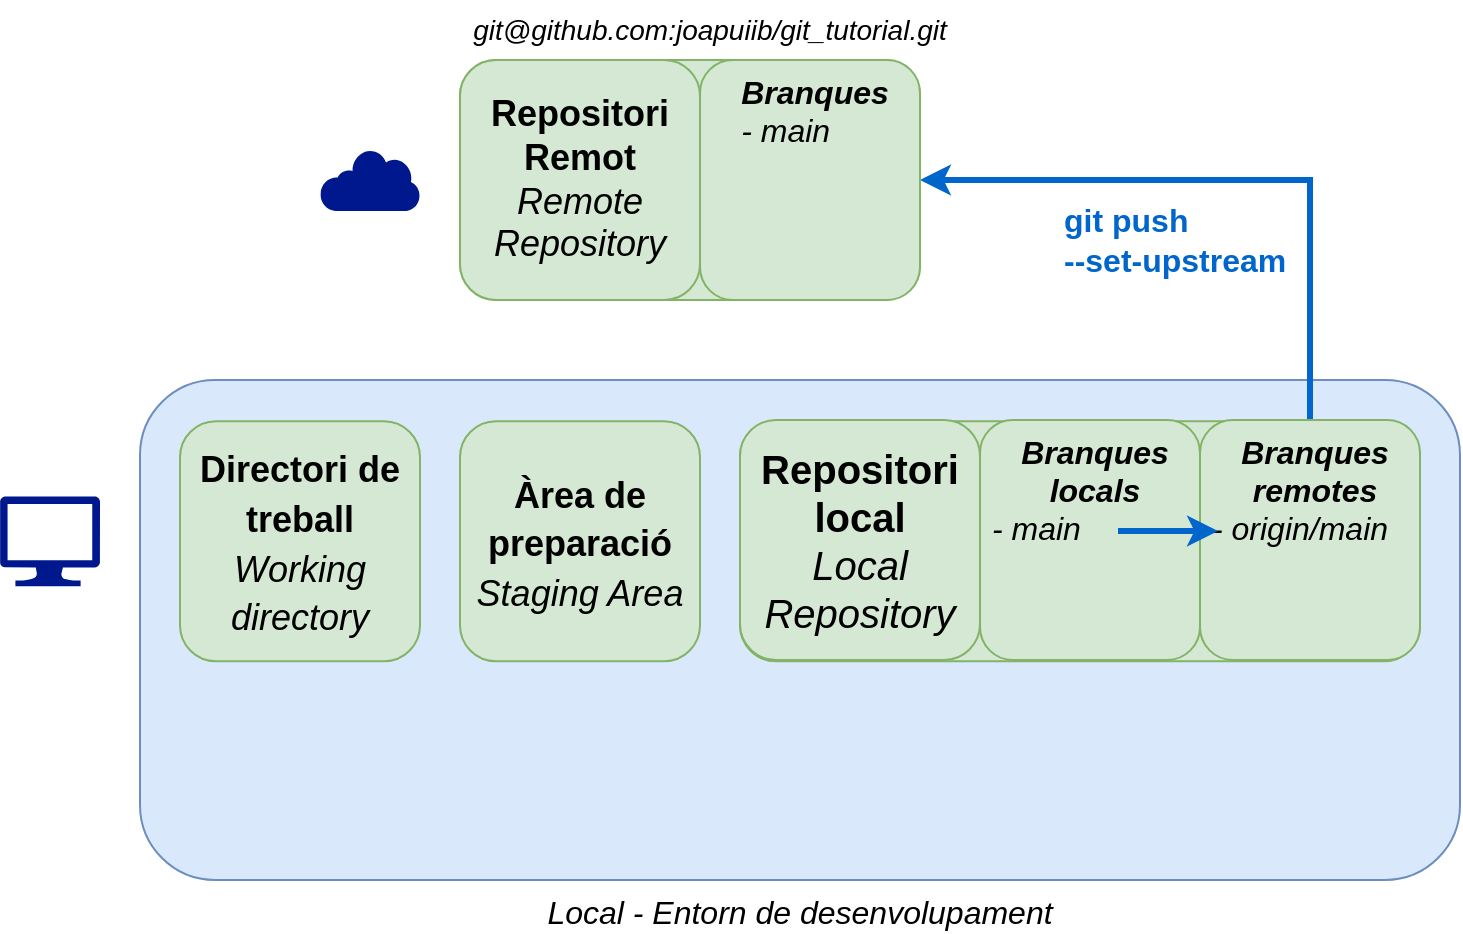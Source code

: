 <mxfile version="22.0.8" type="device">
  <diagram name="Pàgina-1" id="mhbHxmUa4zc_a_H4eHv1">
    <mxGraphModel dx="792" dy="1102" grid="1" gridSize="10" guides="1" tooltips="1" connect="1" arrows="1" fold="1" page="1" pageScale="1" pageWidth="827" pageHeight="1169" math="0" shadow="0">
      <root>
        <mxCell id="0" />
        <mxCell id="1" parent="0" />
        <mxCell id="6d2bNqNMUXDxkiYPfy11-1" value="&lt;i&gt;Local - Entorn de desenvolupament&lt;/i&gt;" style="rounded=1;whiteSpace=wrap;html=1;verticalAlign=top;labelPosition=center;verticalLabelPosition=bottom;align=center;textDirection=ltr;labelBackgroundColor=none;spacingTop=0;spacing=2;fontSize=16;fillColor=#dae8fc;strokeColor=#6c8ebf;" parent="1" vertex="1">
          <mxGeometry x="160" y="240" width="660" height="250" as="geometry" />
        </mxCell>
        <mxCell id="6d2bNqNMUXDxkiYPfy11-4" value="" style="sketch=0;aspect=fixed;pointerEvents=1;shadow=0;dashed=0;html=1;strokeColor=none;labelPosition=center;verticalLabelPosition=bottom;verticalAlign=top;align=center;fillColor=#00188D;shape=mxgraph.mscae.enterprise.internet" parent="1" vertex="1">
          <mxGeometry x="250" y="124.5" width="50" height="31" as="geometry" />
        </mxCell>
        <mxCell id="ppVQ1Xcq_nVEkJrV4YZX-4" value="" style="rounded=1;whiteSpace=wrap;html=1;fontSize=20;fillColor=#d5e8d4;strokeColor=#82b366;" parent="1" vertex="1">
          <mxGeometry x="320" y="80" width="230" height="120" as="geometry" />
        </mxCell>
        <mxCell id="6d2bNqNMUXDxkiYPfy11-5" value="" style="sketch=0;aspect=fixed;pointerEvents=1;shadow=0;dashed=0;html=1;strokeColor=none;labelPosition=center;verticalLabelPosition=bottom;verticalAlign=top;align=center;fillColor=#00188D;shape=mxgraph.azure.computer" parent="1" vertex="1">
          <mxGeometry x="90" y="298.13" width="50" height="45" as="geometry" />
        </mxCell>
        <mxCell id="6d2bNqNMUXDxkiYPfy11-6" value="&lt;b style=&quot;font-size: 18px;&quot;&gt;Repositori Remot&lt;/b&gt;&lt;br style=&quot;font-size: 18px;&quot;&gt;&lt;i style=&quot;font-size: 18px;&quot;&gt;Remote Repository&lt;/i&gt;" style="rounded=1;whiteSpace=wrap;html=1;fontSize=18;fillColor=#d5e8d4;strokeColor=#82b366;" parent="1" vertex="1">
          <mxGeometry x="320" y="80" width="120" height="120" as="geometry" />
        </mxCell>
        <mxCell id="ZBEQYxtLiUxqlCDxY6mG-60" value="&lt;span style=&quot;font-size: 16px;&quot;&gt;git push&lt;br&gt;--set-upstream&lt;br&gt;&lt;/span&gt;" style="edgeStyle=orthogonalEdgeStyle;rounded=0;orthogonalLoop=1;jettySize=auto;html=1;exitX=0.5;exitY=0;exitDx=0;exitDy=0;labelPosition=right;verticalLabelPosition=middle;align=left;verticalAlign=middle;entryX=1;entryY=0.5;entryDx=0;entryDy=0;endArrow=classic;endFill=1;startArrow=none;startFill=0;strokeWidth=3;fillColor=#dae8fc;strokeColor=#0066CC;fontColor=#0066CC;fontStyle=1" parent="1" source="4n5gT17O1HJPVpCU4XkF-1" target="ppVQ1Xcq_nVEkJrV4YZX-3" edge="1">
          <mxGeometry x="0.556" y="30" relative="1" as="geometry">
            <mxPoint x="520" y="165" as="targetPoint" />
            <mxPoint as="offset" />
          </mxGeometry>
        </mxCell>
        <mxCell id="ppVQ1Xcq_nVEkJrV4YZX-1" value="" style="rounded=1;whiteSpace=wrap;html=1;fontSize=20;fillColor=#d5e8d4;strokeColor=#82b366;" parent="1" vertex="1">
          <mxGeometry x="460" y="260.63" width="340" height="120" as="geometry" />
        </mxCell>
        <mxCell id="6d2bNqNMUXDxkiYPfy11-9" value="&lt;b&gt;Repositori local&lt;/b&gt;&lt;i&gt;&lt;br&gt;Local Repository&lt;/i&gt;" style="rounded=1;whiteSpace=wrap;html=1;fontSize=20;fillColor=#d5e8d4;strokeColor=#82b366;" parent="1" vertex="1">
          <mxGeometry x="460" y="260" width="120" height="120" as="geometry" />
        </mxCell>
        <mxCell id="6d2bNqNMUXDxkiYPfy11-10" value="&lt;b style=&quot;border-color: var(--border-color); font-size: 18px;&quot;&gt;Àrea de preparació&lt;/b&gt;&lt;br style=&quot;border-color: var(--border-color); font-size: 18px;&quot;&gt;&lt;i style=&quot;border-color: var(--border-color); font-size: 18px;&quot;&gt;Staging Area&lt;/i&gt;" style="rounded=1;whiteSpace=wrap;html=1;fontSize=20;fillColor=#d5e8d4;strokeColor=#82b366;" parent="1" vertex="1">
          <mxGeometry x="320" y="260.63" width="120" height="120" as="geometry" />
        </mxCell>
        <mxCell id="6d2bNqNMUXDxkiYPfy11-11" value="&lt;b style=&quot;border-color: var(--border-color); font-size: 18px;&quot;&gt;Directori de treball&lt;/b&gt;&lt;br style=&quot;border-color: var(--border-color); font-size: 18px;&quot;&gt;&lt;i style=&quot;border-color: var(--border-color); font-size: 18px;&quot;&gt;Working directory&lt;/i&gt;" style="rounded=1;whiteSpace=wrap;html=1;fontSize=20;fillColor=#d5e8d4;strokeColor=#82b366;" parent="1" vertex="1">
          <mxGeometry x="180" y="260.63" width="120" height="120" as="geometry" />
        </mxCell>
        <mxCell id="6d2bNqNMUXDxkiYPfy11-12" value="" style="shape=image;imageAspect=0;aspect=fixed;verticalLabelPosition=bottom;verticalAlign=top;image=https://cdn0.iconfinder.com/data/icons/folder-line/512/folder_tree-512.png;" parent="1" vertex="1">
          <mxGeometry x="205" y="400" width="70" height="70" as="geometry" />
        </mxCell>
        <mxCell id="6d2bNqNMUXDxkiYPfy11-13" value="" style="shape=image;imageAspect=0;aspect=fixed;verticalLabelPosition=bottom;verticalAlign=top;image=https://cdn.icon-icons.com/icons2/2718/PNG/512/git_branch_icon_174485.png;" parent="1" vertex="1">
          <mxGeometry x="484.5" y="394" width="71" height="71" as="geometry" />
        </mxCell>
        <mxCell id="ZBEQYxtLiUxqlCDxY6mG-62" value="git@github.com:joapuiib/git_tutorial.git" style="text;html=1;strokeColor=none;fillColor=none;align=center;verticalAlign=middle;whiteSpace=wrap;rounded=0;fontSize=14;fontStyle=2" parent="1" vertex="1">
          <mxGeometry x="265" y="50" width="360" height="30" as="geometry" />
        </mxCell>
        <mxCell id="ppVQ1Xcq_nVEkJrV4YZX-2" value="&lt;i style=&quot;&quot;&gt;&lt;b style=&quot;font-size: 16px;&quot;&gt;Branques locals&lt;/b&gt;&lt;br style=&quot;font-size: 16px;&quot;&gt;&lt;div style=&quot;text-align: left;&quot;&gt;&lt;span style=&quot;background-color: initial;&quot;&gt;- main&lt;/span&gt;&lt;br&gt;&lt;/div&gt;&lt;/i&gt;" style="rounded=1;whiteSpace=wrap;html=1;fontSize=16;fillColor=#d5e8d4;strokeColor=#82b366;verticalAlign=top;spacingLeft=5;" parent="1" vertex="1">
          <mxGeometry x="580" y="260" width="110" height="120" as="geometry" />
        </mxCell>
        <mxCell id="ppVQ1Xcq_nVEkJrV4YZX-3" value="&lt;i style=&quot;&quot;&gt;&lt;b style=&quot;font-size: 16px;&quot;&gt;Branques&lt;/b&gt;&lt;br style=&quot;font-size: 16px;&quot;&gt;&lt;div style=&quot;text-align: left;&quot;&gt;&lt;span style=&quot;background-color: initial;&quot;&gt;- main&lt;/span&gt;&lt;br&gt;&lt;/div&gt;&lt;/i&gt;" style="rounded=1;whiteSpace=wrap;html=1;fontSize=16;fillColor=#d5e8d4;strokeColor=#82b366;verticalAlign=top;spacingLeft=5;" parent="1" vertex="1">
          <mxGeometry x="440" y="80" width="110" height="120" as="geometry" />
        </mxCell>
        <mxCell id="4n5gT17O1HJPVpCU4XkF-1" value="&lt;i style=&quot;&quot;&gt;&lt;b style=&quot;font-size: 16px;&quot;&gt;Branques remotes&lt;/b&gt;&lt;br style=&quot;font-size: 16px;&quot;&gt;&lt;div style=&quot;text-align: left;&quot;&gt;&lt;span style=&quot;background-color: initial;&quot;&gt;- origin/main&lt;/span&gt;&lt;br&gt;&lt;/div&gt;&lt;/i&gt;" style="rounded=1;whiteSpace=wrap;html=1;fontSize=16;fillColor=#d5e8d4;strokeColor=#82b366;verticalAlign=top;spacingLeft=5;" parent="1" vertex="1">
          <mxGeometry x="690" y="260" width="110" height="120" as="geometry" />
        </mxCell>
        <mxCell id="3MhdX8197IQw0FQtGkG_-1" value="" style="endArrow=none;html=1;rounded=0;fillColor=#dae8fc;strokeColor=#0066CC;strokeWidth=3;startArrow=classic;startFill=1;endFill=0;" parent="1" edge="1">
          <mxGeometry width="50" height="50" relative="1" as="geometry">
            <mxPoint x="699" y="315.5" as="sourcePoint" />
            <mxPoint x="649" y="315.5" as="targetPoint" />
          </mxGeometry>
        </mxCell>
      </root>
    </mxGraphModel>
  </diagram>
</mxfile>
